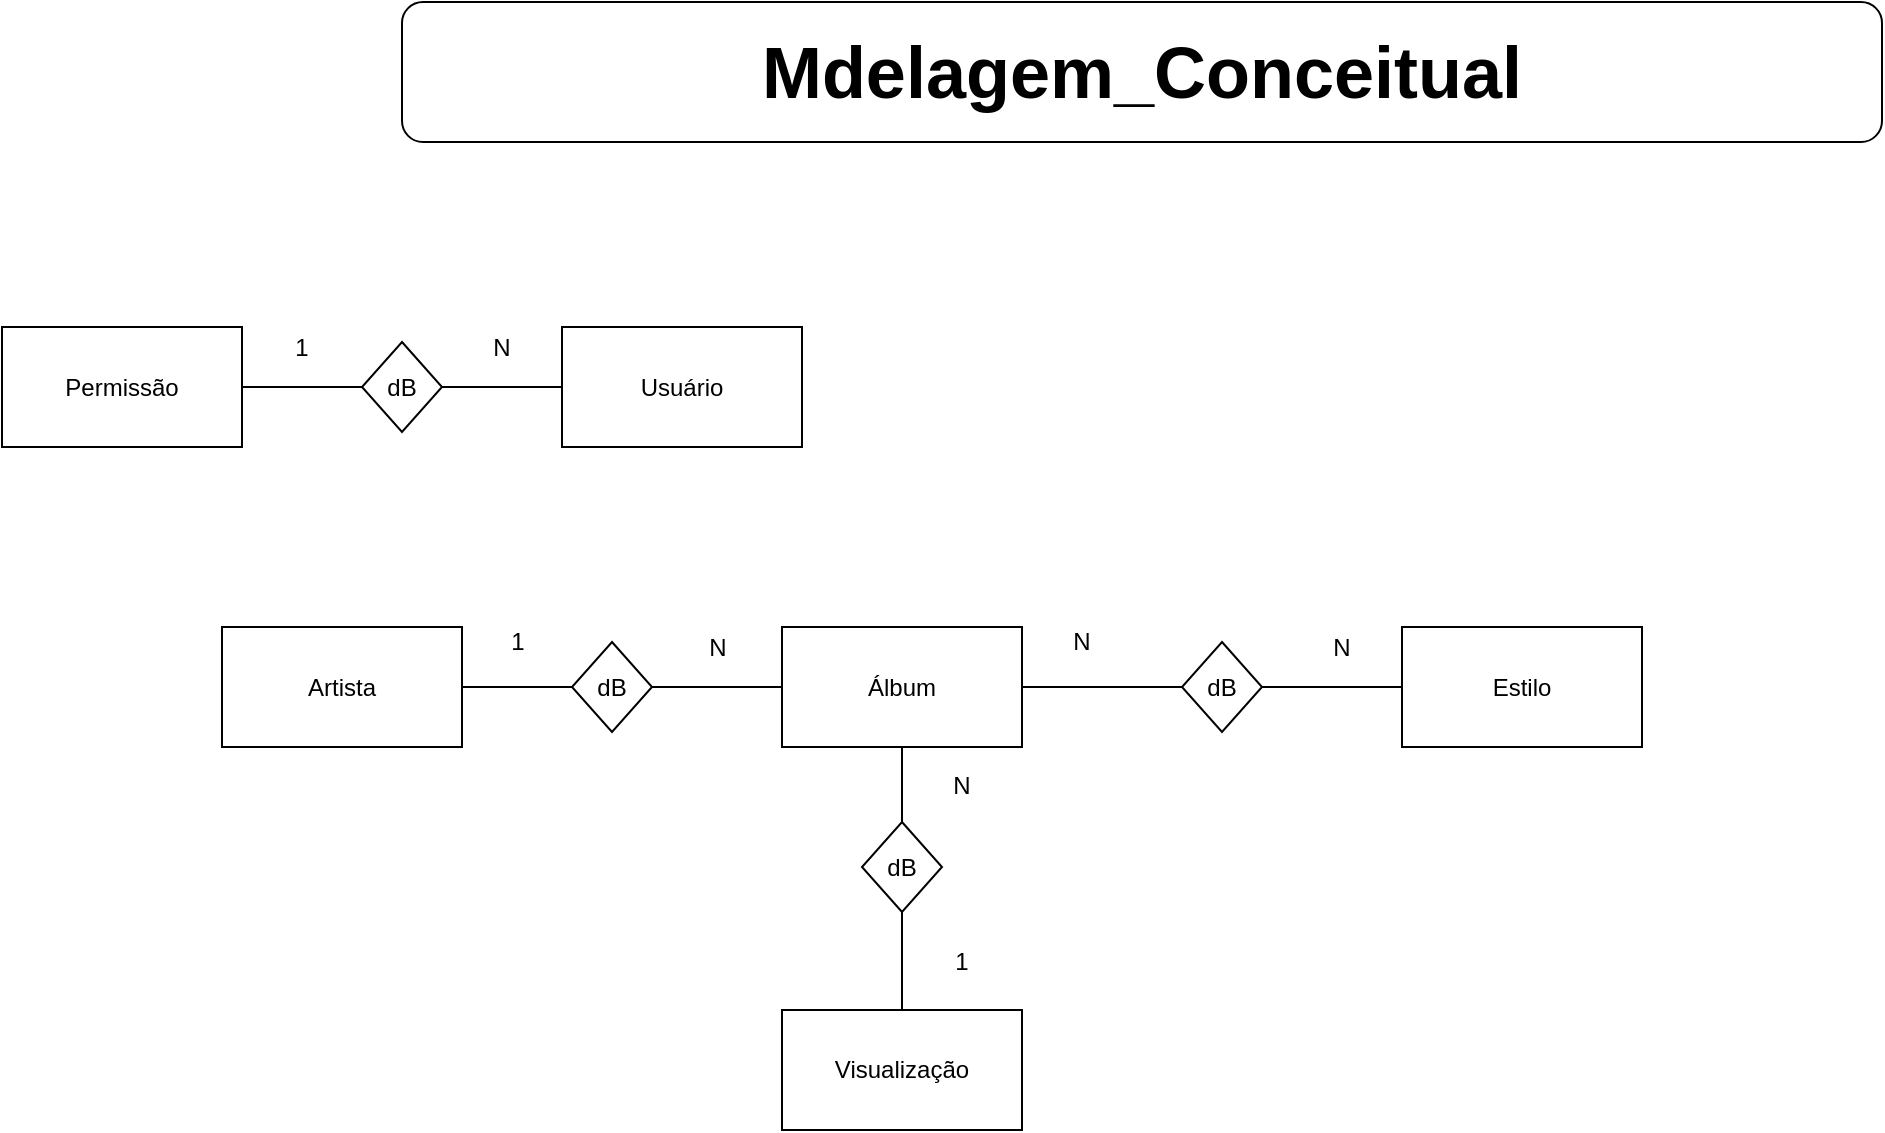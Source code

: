 <mxfile version="11.0.8" type="device"><diagram id="l-7AVCzU0KeLyYh9y_7K" name="Page-1"><mxGraphModel dx="700" dy="764" grid="1" gridSize="10" guides="1" tooltips="1" connect="1" arrows="1" fold="1" page="1" pageScale="1" pageWidth="827" pageHeight="1169" math="0" shadow="0"><root><mxCell id="0"/><mxCell id="1" parent="0"/><mxCell id="UK6T6X3Q102wkH7b9Ch0-1" value="&lt;font style=&quot;vertical-align: inherit&quot;&gt;&lt;font style=&quot;vertical-align: inherit&quot;&gt;&lt;b&gt;&lt;font style=&quot;vertical-align: inherit&quot;&gt;&lt;font style=&quot;vertical-align: inherit ; font-size: 36px&quot;&gt;&lt;font style=&quot;vertical-align: inherit&quot;&gt;&lt;font style=&quot;vertical-align: inherit&quot;&gt;Mdelagem_Conceitual&lt;/font&gt;&lt;/font&gt;&lt;/font&gt;&lt;/font&gt;&lt;/b&gt;&lt;/font&gt;&lt;/font&gt;" style="rounded=1;whiteSpace=wrap;html=1;" parent="1" vertex="1"><mxGeometry x="260" y="20" width="740" height="70" as="geometry"/></mxCell><mxCell id="UK6T6X3Q102wkH7b9Ch0-2" value="&lt;font style=&quot;vertical-align: inherit&quot;&gt;&lt;font style=&quot;vertical-align: inherit&quot;&gt;Permissão&lt;/font&gt;&lt;/font&gt;" style="rounded=0;whiteSpace=wrap;html=1;" parent="1" vertex="1"><mxGeometry x="60" y="182.5" width="120" height="60" as="geometry"/></mxCell><mxCell id="UK6T6X3Q102wkH7b9Ch0-3" value="&lt;font style=&quot;vertical-align: inherit&quot;&gt;&lt;font style=&quot;vertical-align: inherit&quot;&gt;&lt;font style=&quot;vertical-align: inherit&quot;&gt;&lt;font style=&quot;vertical-align: inherit&quot;&gt;Usuário&lt;/font&gt;&lt;/font&gt;&lt;/font&gt;&lt;/font&gt;" style="rounded=0;whiteSpace=wrap;html=1;" parent="1" vertex="1"><mxGeometry x="340" y="182.5" width="120" height="60" as="geometry"/></mxCell><mxCell id="UK6T6X3Q102wkH7b9Ch0-4" value="&lt;font style=&quot;vertical-align: inherit&quot;&gt;&lt;font style=&quot;vertical-align: inherit&quot;&gt;dB&lt;/font&gt;&lt;/font&gt;" style="rhombus;whiteSpace=wrap;html=1;" parent="1" vertex="1"><mxGeometry x="240" y="190" width="40" height="45" as="geometry"/></mxCell><mxCell id="UK6T6X3Q102wkH7b9Ch0-5" value="" style="endArrow=none;html=1;entryX=1;entryY=0.5;entryDx=0;entryDy=0;exitX=0;exitY=0.5;exitDx=0;exitDy=0;" parent="1" source="UK6T6X3Q102wkH7b9Ch0-4" target="UK6T6X3Q102wkH7b9Ch0-2" edge="1"><mxGeometry width="50" height="50" relative="1" as="geometry"><mxPoint x="60" y="310" as="sourcePoint"/><mxPoint x="110" y="260" as="targetPoint"/></mxGeometry></mxCell><mxCell id="UK6T6X3Q102wkH7b9Ch0-6" value="" style="endArrow=none;html=1;entryX=1;entryY=0.5;entryDx=0;entryDy=0;exitX=0;exitY=0.5;exitDx=0;exitDy=0;" parent="1" source="UK6T6X3Q102wkH7b9Ch0-3" target="UK6T6X3Q102wkH7b9Ch0-4" edge="1"><mxGeometry width="50" height="50" relative="1" as="geometry"><mxPoint x="310" y="360" as="sourcePoint"/><mxPoint x="360" y="310" as="targetPoint"/></mxGeometry></mxCell><mxCell id="UK6T6X3Q102wkH7b9Ch0-7" value="&lt;font style=&quot;vertical-align: inherit&quot;&gt;&lt;font style=&quot;vertical-align: inherit&quot;&gt;1&lt;/font&gt;&lt;/font&gt;" style="text;html=1;strokeColor=none;fillColor=none;align=center;verticalAlign=middle;whiteSpace=wrap;rounded=0;" parent="1" vertex="1"><mxGeometry x="190" y="182.5" width="40" height="20" as="geometry"/></mxCell><mxCell id="UK6T6X3Q102wkH7b9Ch0-8" value="&lt;font style=&quot;vertical-align: inherit&quot;&gt;&lt;font style=&quot;vertical-align: inherit&quot;&gt;N&lt;/font&gt;&lt;/font&gt;" style="text;html=1;strokeColor=none;fillColor=none;align=center;verticalAlign=middle;whiteSpace=wrap;rounded=0;" parent="1" vertex="1"><mxGeometry x="290" y="182.5" width="40" height="20" as="geometry"/></mxCell><mxCell id="UK6T6X3Q102wkH7b9Ch0-9" value="&lt;font style=&quot;vertical-align: inherit&quot;&gt;&lt;font style=&quot;vertical-align: inherit&quot;&gt;Álbum&lt;/font&gt;&lt;/font&gt;" style="rounded=0;whiteSpace=wrap;html=1;" parent="1" vertex="1"><mxGeometry x="450" y="332.5" width="120" height="60" as="geometry"/></mxCell><mxCell id="UK6T6X3Q102wkH7b9Ch0-10" value="&lt;font style=&quot;vertical-align: inherit&quot;&gt;&lt;font style=&quot;vertical-align: inherit&quot;&gt;&lt;font style=&quot;vertical-align: inherit&quot;&gt;&lt;font style=&quot;vertical-align: inherit&quot;&gt;Artista&lt;/font&gt;&lt;/font&gt;&lt;/font&gt;&lt;/font&gt;" style="rounded=0;whiteSpace=wrap;html=1;" parent="1" vertex="1"><mxGeometry x="170" y="332.5" width="120" height="60" as="geometry"/></mxCell><mxCell id="UK6T6X3Q102wkH7b9Ch0-11" value="&lt;font style=&quot;vertical-align: inherit&quot;&gt;&lt;font style=&quot;vertical-align: inherit&quot;&gt;dB&lt;/font&gt;&lt;/font&gt;" style="rhombus;whiteSpace=wrap;html=1;" parent="1" vertex="1"><mxGeometry x="345" y="340" width="40" height="45" as="geometry"/></mxCell><mxCell id="UK6T6X3Q102wkH7b9Ch0-12" value="" style="endArrow=none;html=1;entryX=0;entryY=0.5;entryDx=0;entryDy=0;exitX=1;exitY=0.5;exitDx=0;exitDy=0;" parent="1" source="UK6T6X3Q102wkH7b9Ch0-10" target="UK6T6X3Q102wkH7b9Ch0-11" edge="1"><mxGeometry width="50" height="50" relative="1" as="geometry"><mxPoint x="60" y="470" as="sourcePoint"/><mxPoint x="110" y="420" as="targetPoint"/></mxGeometry></mxCell><mxCell id="UK6T6X3Q102wkH7b9Ch0-13" value="" style="endArrow=none;html=1;entryX=0;entryY=0.5;entryDx=0;entryDy=0;exitX=1;exitY=0.5;exitDx=0;exitDy=0;" parent="1" source="UK6T6X3Q102wkH7b9Ch0-11" target="UK6T6X3Q102wkH7b9Ch0-9" edge="1"><mxGeometry width="50" height="50" relative="1" as="geometry"><mxPoint x="60" y="460" as="sourcePoint"/><mxPoint x="110" y="410" as="targetPoint"/></mxGeometry></mxCell><mxCell id="UK6T6X3Q102wkH7b9Ch0-14" value="&lt;font style=&quot;vertical-align: inherit&quot;&gt;&lt;font style=&quot;vertical-align: inherit&quot;&gt;1&lt;/font&gt;&lt;/font&gt;" style="text;html=1;strokeColor=none;fillColor=none;align=center;verticalAlign=middle;whiteSpace=wrap;rounded=0;" parent="1" vertex="1"><mxGeometry x="297.5" y="330" width="40" height="20" as="geometry"/></mxCell><mxCell id="UK6T6X3Q102wkH7b9Ch0-15" value="&lt;font style=&quot;vertical-align: inherit&quot;&gt;&lt;font style=&quot;vertical-align: inherit&quot;&gt;N&lt;/font&gt;&lt;/font&gt;" style="text;html=1;strokeColor=none;fillColor=none;align=center;verticalAlign=middle;whiteSpace=wrap;rounded=0;" parent="1" vertex="1"><mxGeometry x="710" y="332.5" width="40" height="20" as="geometry"/></mxCell><mxCell id="UK6T6X3Q102wkH7b9Ch0-16" value="&lt;font style=&quot;vertical-align: inherit&quot;&gt;&lt;font style=&quot;vertical-align: inherit&quot;&gt;&lt;font style=&quot;vertical-align: inherit&quot;&gt;&lt;font style=&quot;vertical-align: inherit&quot;&gt;Visualização&lt;/font&gt;&lt;/font&gt;&lt;/font&gt;&lt;/font&gt;" style="rounded=0;whiteSpace=wrap;html=1;" parent="1" vertex="1"><mxGeometry x="450" y="524" width="120" height="60" as="geometry"/></mxCell><mxCell id="UK6T6X3Q102wkH7b9Ch0-17" value="&lt;font style=&quot;vertical-align: inherit&quot;&gt;&lt;font style=&quot;vertical-align: inherit&quot;&gt;dB&lt;/font&gt;&lt;/font&gt;" style="rhombus;whiteSpace=wrap;html=1;" parent="1" vertex="1"><mxGeometry x="490" y="430" width="40" height="45" as="geometry"/></mxCell><mxCell id="UK6T6X3Q102wkH7b9Ch0-19" value="" style="endArrow=none;html=1;entryX=0.5;entryY=1;entryDx=0;entryDy=0;exitX=0.5;exitY=0;exitDx=0;exitDy=0;" parent="1" source="UK6T6X3Q102wkH7b9Ch0-17" target="UK6T6X3Q102wkH7b9Ch0-9" edge="1"><mxGeometry width="50" height="50" relative="1" as="geometry"><mxPoint x="60" y="660" as="sourcePoint"/><mxPoint x="110" y="610" as="targetPoint"/></mxGeometry></mxCell><mxCell id="UK6T6X3Q102wkH7b9Ch0-20" value="" style="endArrow=none;html=1;entryX=0.5;entryY=1;entryDx=0;entryDy=0;exitX=0.5;exitY=0;exitDx=0;exitDy=0;" parent="1" source="UK6T6X3Q102wkH7b9Ch0-16" target="UK6T6X3Q102wkH7b9Ch0-17" edge="1"><mxGeometry width="50" height="50" relative="1" as="geometry"><mxPoint x="60" y="660" as="sourcePoint"/><mxPoint x="110" y="610" as="targetPoint"/></mxGeometry></mxCell><mxCell id="UK6T6X3Q102wkH7b9Ch0-21" value="&lt;font style=&quot;vertical-align: inherit&quot;&gt;&lt;font style=&quot;vertical-align: inherit&quot;&gt;N&lt;/font&gt;&lt;/font&gt;" style="text;html=1;strokeColor=none;fillColor=none;align=center;verticalAlign=middle;whiteSpace=wrap;rounded=0;" parent="1" vertex="1"><mxGeometry x="520" y="401.5" width="40" height="20" as="geometry"/></mxCell><mxCell id="UK6T6X3Q102wkH7b9Ch0-22" value="&lt;font style=&quot;vertical-align: inherit&quot;&gt;&lt;font style=&quot;vertical-align: inherit&quot;&gt;1&lt;/font&gt;&lt;/font&gt;" style="text;html=1;strokeColor=none;fillColor=none;align=center;verticalAlign=middle;whiteSpace=wrap;rounded=0;" parent="1" vertex="1"><mxGeometry x="520" y="490" width="40" height="20" as="geometry"/></mxCell><mxCell id="UK6T6X3Q102wkH7b9Ch0-23" value="&lt;font style=&quot;vertical-align: inherit&quot;&gt;&lt;font style=&quot;vertical-align: inherit&quot;&gt;&lt;font style=&quot;vertical-align: inherit&quot;&gt;&lt;font style=&quot;vertical-align: inherit&quot;&gt;&lt;font style=&quot;vertical-align: inherit&quot;&gt;&lt;font style=&quot;vertical-align: inherit&quot;&gt;Estilo&lt;/font&gt;&lt;/font&gt;&lt;/font&gt;&lt;/font&gt;&lt;/font&gt;&lt;/font&gt;" style="rounded=0;whiteSpace=wrap;html=1;" parent="1" vertex="1"><mxGeometry x="760" y="332.5" width="120" height="60" as="geometry"/></mxCell><mxCell id="UK6T6X3Q102wkH7b9Ch0-24" value="&lt;font style=&quot;vertical-align: inherit&quot;&gt;&lt;font style=&quot;vertical-align: inherit&quot;&gt;dB&lt;/font&gt;&lt;/font&gt;" style="rhombus;whiteSpace=wrap;html=1;" parent="1" vertex="1"><mxGeometry x="650" y="340" width="40" height="45" as="geometry"/></mxCell><mxCell id="UK6T6X3Q102wkH7b9Ch0-25" value="" style="endArrow=none;html=1;entryX=0;entryY=0.5;entryDx=0;entryDy=0;exitX=1;exitY=0.5;exitDx=0;exitDy=0;" parent="1" source="UK6T6X3Q102wkH7b9Ch0-9" target="UK6T6X3Q102wkH7b9Ch0-24" edge="1"><mxGeometry width="50" height="50" relative="1" as="geometry"><mxPoint x="60" y="660" as="sourcePoint"/><mxPoint x="110" y="610" as="targetPoint"/></mxGeometry></mxCell><mxCell id="UK6T6X3Q102wkH7b9Ch0-26" value="" style="endArrow=none;html=1;entryX=0;entryY=0.5;entryDx=0;entryDy=0;exitX=1;exitY=0.5;exitDx=0;exitDy=0;" parent="1" source="UK6T6X3Q102wkH7b9Ch0-24" target="UK6T6X3Q102wkH7b9Ch0-23" edge="1"><mxGeometry width="50" height="50" relative="1" as="geometry"><mxPoint x="60" y="660" as="sourcePoint"/><mxPoint x="110" y="610" as="targetPoint"/></mxGeometry></mxCell><mxCell id="sG0auRPxi2_vQIy2tgbA-1" value="&lt;font style=&quot;vertical-align: inherit&quot;&gt;&lt;font style=&quot;vertical-align: inherit&quot;&gt;N&lt;/font&gt;&lt;/font&gt;" style="text;html=1;strokeColor=none;fillColor=none;align=center;verticalAlign=middle;whiteSpace=wrap;rounded=0;" vertex="1" parent="1"><mxGeometry x="397.5" y="332.5" width="40" height="20" as="geometry"/></mxCell><mxCell id="sG0auRPxi2_vQIy2tgbA-2" value="&lt;font style=&quot;vertical-align: inherit&quot;&gt;&lt;font style=&quot;vertical-align: inherit&quot;&gt;N&lt;/font&gt;&lt;/font&gt;" style="text;html=1;strokeColor=none;fillColor=none;align=center;verticalAlign=middle;whiteSpace=wrap;rounded=0;" vertex="1" parent="1"><mxGeometry x="580" y="330" width="40" height="20" as="geometry"/></mxCell></root></mxGraphModel></diagram><diagram id="qfjKLoD4g6fsFlLz61ZT" name="Page-2"><mxGraphModel dx="700" dy="764" grid="1" gridSize="10" guides="1" tooltips="1" connect="1" arrows="1" fold="1" page="1" pageScale="1" pageWidth="827" pageHeight="1169" math="0" shadow="0"><root><mxCell id="NfTrnjdaaKm1ozQZZ-JV-0"/><mxCell id="NfTrnjdaaKm1ozQZZ-JV-1" parent="NfTrnjdaaKm1ozQZZ-JV-0"/><mxCell id="NfTrnjdaaKm1ozQZZ-JV-2" value="&lt;font style=&quot;font-size: 36px&quot;&gt;&lt;b&gt;Modelagem_Lógica&lt;/b&gt;&lt;/font&gt;" style="rounded=1;whiteSpace=wrap;html=1;" parent="NfTrnjdaaKm1ozQZZ-JV-1" vertex="1"><mxGeometry x="93" y="40" width="640" height="60" as="geometry"/></mxCell><mxCell id="NfTrnjdaaKm1ozQZZ-JV-3" value="Álbum" style="swimlane;fontStyle=0;childLayout=stackLayout;horizontal=1;startSize=26;fillColor=#e0e0e0;horizontalStack=0;resizeParent=1;resizeParentMax=0;resizeLast=0;collapsible=1;marginBottom=0;swimlaneFillColor=#ffffff;align=center;fontSize=14;" parent="NfTrnjdaaKm1ozQZZ-JV-1" vertex="1"><mxGeometry x="300" y="248" width="160" height="220" as="geometry"/></mxCell><mxCell id="NfTrnjdaaKm1ozQZZ-JV-4" value="idAlbum : int" style="shape=partialRectangle;top=0;left=0;right=0;bottom=1;align=left;verticalAlign=middle;fillColor=none;spacingLeft=34;spacingRight=4;overflow=hidden;rotatable=0;points=[[0,0.5],[1,0.5]];portConstraint=eastwest;dropTarget=0;fontStyle=5;fontSize=12;" parent="NfTrnjdaaKm1ozQZZ-JV-3" vertex="1"><mxGeometry y="26" width="160" height="30" as="geometry"/></mxCell><mxCell id="NfTrnjdaaKm1ozQZZ-JV-5" value="PK" style="shape=partialRectangle;top=0;left=0;bottom=0;fillColor=none;align=left;verticalAlign=middle;spacingLeft=4;spacingRight=4;overflow=hidden;rotatable=0;points=[];portConstraint=eastwest;part=1;fontSize=12;" parent="NfTrnjdaaKm1ozQZZ-JV-4" vertex="1" connectable="0"><mxGeometry width="30" height="30" as="geometry"/></mxCell><mxCell id="NfTrnjdaaKm1ozQZZ-JV-6" value="nome : str" style="shape=partialRectangle;top=0;left=0;right=0;bottom=0;align=left;verticalAlign=top;fillColor=none;spacingLeft=34;spacingRight=4;overflow=hidden;rotatable=0;points=[[0,0.5],[1,0.5]];portConstraint=eastwest;dropTarget=0;fontSize=12;" parent="NfTrnjdaaKm1ozQZZ-JV-3" vertex="1"><mxGeometry y="56" width="160" height="26" as="geometry"/></mxCell><mxCell id="NfTrnjdaaKm1ozQZZ-JV-7" value="" style="shape=partialRectangle;top=0;left=0;bottom=0;fillColor=none;align=left;verticalAlign=top;spacingLeft=4;spacingRight=4;overflow=hidden;rotatable=0;points=[];portConstraint=eastwest;part=1;fontSize=12;" parent="NfTrnjdaaKm1ozQZZ-JV-6" vertex="1" connectable="0"><mxGeometry width="30" height="26" as="geometry"/></mxCell><mxCell id="NfTrnjdaaKm1ozQZZ-JV-8" value="data : date" style="shape=partialRectangle;top=0;left=0;right=0;bottom=0;align=left;verticalAlign=top;fillColor=none;spacingLeft=34;spacingRight=4;overflow=hidden;rotatable=0;points=[[0,0.5],[1,0.5]];portConstraint=eastwest;dropTarget=0;fontSize=12;" parent="NfTrnjdaaKm1ozQZZ-JV-3" vertex="1"><mxGeometry y="82" width="160" height="26" as="geometry"/></mxCell><mxCell id="NfTrnjdaaKm1ozQZZ-JV-9" value="" style="shape=partialRectangle;top=0;left=0;bottom=0;fillColor=none;align=left;verticalAlign=top;spacingLeft=4;spacingRight=4;overflow=hidden;rotatable=0;points=[];portConstraint=eastwest;part=1;fontSize=12;" parent="NfTrnjdaaKm1ozQZZ-JV-8" vertex="1" connectable="0"><mxGeometry width="30" height="26" as="geometry"/></mxCell><mxCell id="NfTrnjdaaKm1ozQZZ-JV-10" value="min : float" style="shape=partialRectangle;top=0;left=0;right=0;bottom=0;align=left;verticalAlign=top;fillColor=none;spacingLeft=34;spacingRight=4;overflow=hidden;rotatable=0;points=[[0,0.5],[1,0.5]];portConstraint=eastwest;dropTarget=0;fontSize=12;" parent="NfTrnjdaaKm1ozQZZ-JV-3" vertex="1"><mxGeometry y="108" width="160" height="26" as="geometry"/></mxCell><mxCell id="NfTrnjdaaKm1ozQZZ-JV-11" value="" style="shape=partialRectangle;top=0;left=0;bottom=0;fillColor=none;align=left;verticalAlign=top;spacingLeft=4;spacingRight=4;overflow=hidden;rotatable=0;points=[];portConstraint=eastwest;part=1;fontSize=12;" parent="NfTrnjdaaKm1ozQZZ-JV-10" vertex="1" connectable="0"><mxGeometry width="30" height="26" as="geometry"/></mxCell><mxCell id="NfTrnjdaaKm1ozQZZ-JV-29" value="local : str" style="shape=partialRectangle;top=0;left=0;right=0;bottom=0;align=left;verticalAlign=top;fillColor=none;spacingLeft=34;spacingRight=4;overflow=hidden;rotatable=0;points=[[0,0.5],[1,0.5]];portConstraint=eastwest;dropTarget=0;fontSize=12;" parent="NfTrnjdaaKm1ozQZZ-JV-3" vertex="1"><mxGeometry y="134" width="160" height="26" as="geometry"/></mxCell><mxCell id="NfTrnjdaaKm1ozQZZ-JV-30" value="" style="shape=partialRectangle;top=0;left=0;bottom=0;fillColor=none;align=left;verticalAlign=top;spacingLeft=4;spacingRight=4;overflow=hidden;rotatable=0;points=[];portConstraint=eastwest;part=1;fontSize=12;" parent="NfTrnjdaaKm1ozQZZ-JV-29" vertex="1" connectable="0"><mxGeometry width="30" height="26" as="geometry"/></mxCell><mxCell id="NfTrnjdaaKm1ozQZZ-JV-31" value="idVizualiz : int" style="shape=partialRectangle;top=0;left=0;right=0;bottom=0;align=left;verticalAlign=top;fillColor=none;spacingLeft=34;spacingRight=4;overflow=hidden;rotatable=0;points=[[0,0.5],[1,0.5]];portConstraint=eastwest;dropTarget=0;fontSize=12;" parent="NfTrnjdaaKm1ozQZZ-JV-3" vertex="1"><mxGeometry y="160" width="160" height="26" as="geometry"/></mxCell><mxCell id="NfTrnjdaaKm1ozQZZ-JV-32" value="FK" style="shape=partialRectangle;top=0;left=0;bottom=0;fillColor=none;align=left;verticalAlign=top;spacingLeft=4;spacingRight=4;overflow=hidden;rotatable=0;points=[];portConstraint=eastwest;part=1;fontSize=12;" parent="NfTrnjdaaKm1ozQZZ-JV-31" vertex="1" connectable="0"><mxGeometry width="30" height="26" as="geometry"/></mxCell><mxCell id="NfTrnjdaaKm1ozQZZ-JV-33" value="idArtista : int" style="shape=partialRectangle;top=0;left=0;right=0;bottom=0;align=left;verticalAlign=top;fillColor=none;spacingLeft=34;spacingRight=4;overflow=hidden;rotatable=0;points=[[0,0.5],[1,0.5]];portConstraint=eastwest;dropTarget=0;fontSize=12;" parent="NfTrnjdaaKm1ozQZZ-JV-3" vertex="1"><mxGeometry y="186" width="160" height="26" as="geometry"/></mxCell><mxCell id="NfTrnjdaaKm1ozQZZ-JV-34" value="FK" style="shape=partialRectangle;top=0;left=0;bottom=0;fillColor=none;align=left;verticalAlign=top;spacingLeft=4;spacingRight=4;overflow=hidden;rotatable=0;points=[];portConstraint=eastwest;part=1;fontSize=12;" parent="NfTrnjdaaKm1ozQZZ-JV-33" vertex="1" connectable="0"><mxGeometry width="30" height="26" as="geometry"/></mxCell><mxCell id="NfTrnjdaaKm1ozQZZ-JV-12" value="" style="shape=partialRectangle;top=0;left=0;right=0;bottom=0;align=left;verticalAlign=top;fillColor=none;spacingLeft=34;spacingRight=4;overflow=hidden;rotatable=0;points=[[0,0.5],[1,0.5]];portConstraint=eastwest;dropTarget=0;fontSize=12;" parent="NfTrnjdaaKm1ozQZZ-JV-3" vertex="1"><mxGeometry y="212" width="160" height="8" as="geometry"/></mxCell><mxCell id="NfTrnjdaaKm1ozQZZ-JV-13" value="" style="shape=partialRectangle;top=0;left=0;bottom=0;fillColor=none;align=left;verticalAlign=top;spacingLeft=4;spacingRight=4;overflow=hidden;rotatable=0;points=[];portConstraint=eastwest;part=1;fontSize=12;" parent="NfTrnjdaaKm1ozQZZ-JV-12" vertex="1" connectable="0"><mxGeometry width="30" height="8" as="geometry"/></mxCell><mxCell id="NfTrnjdaaKm1ozQZZ-JV-35" value="Vizualização" style="swimlane;fontStyle=0;childLayout=stackLayout;horizontal=1;startSize=26;fillColor=#e0e0e0;horizontalStack=0;resizeParent=1;resizeParentMax=0;resizeLast=0;collapsible=1;marginBottom=0;swimlaneFillColor=#ffffff;align=center;fontSize=14;" parent="NfTrnjdaaKm1ozQZZ-JV-1" vertex="1"><mxGeometry x="50" y="236" width="160" height="92" as="geometry"/></mxCell><mxCell id="NfTrnjdaaKm1ozQZZ-JV-36" value="idVizualiz : int" style="shape=partialRectangle;top=0;left=0;right=0;bottom=1;align=left;verticalAlign=middle;fillColor=none;spacingLeft=34;spacingRight=4;overflow=hidden;rotatable=0;points=[[0,0.5],[1,0.5]];portConstraint=eastwest;dropTarget=0;fontStyle=5;fontSize=12;" parent="NfTrnjdaaKm1ozQZZ-JV-35" vertex="1"><mxGeometry y="26" width="160" height="30" as="geometry"/></mxCell><mxCell id="NfTrnjdaaKm1ozQZZ-JV-37" value="PK" style="shape=partialRectangle;top=0;left=0;bottom=0;fillColor=none;align=left;verticalAlign=middle;spacingLeft=4;spacingRight=4;overflow=hidden;rotatable=0;points=[];portConstraint=eastwest;part=1;fontSize=12;" parent="NfTrnjdaaKm1ozQZZ-JV-36" vertex="1" connectable="0"><mxGeometry width="30" height="30" as="geometry"/></mxCell><mxCell id="NfTrnjdaaKm1ozQZZ-JV-38" value="tipo : str" style="shape=partialRectangle;top=0;left=0;right=0;bottom=0;align=left;verticalAlign=top;fillColor=none;spacingLeft=34;spacingRight=4;overflow=hidden;rotatable=0;points=[[0,0.5],[1,0.5]];portConstraint=eastwest;dropTarget=0;fontSize=12;" parent="NfTrnjdaaKm1ozQZZ-JV-35" vertex="1"><mxGeometry y="56" width="160" height="26" as="geometry"/></mxCell><mxCell id="NfTrnjdaaKm1ozQZZ-JV-39" value="" style="shape=partialRectangle;top=0;left=0;bottom=0;fillColor=none;align=left;verticalAlign=top;spacingLeft=4;spacingRight=4;overflow=hidden;rotatable=0;points=[];portConstraint=eastwest;part=1;fontSize=12;" parent="NfTrnjdaaKm1ozQZZ-JV-38" vertex="1" connectable="0"><mxGeometry width="30" height="26" as="geometry"/></mxCell><mxCell id="NfTrnjdaaKm1ozQZZ-JV-44" value="" style="shape=partialRectangle;top=0;left=0;right=0;bottom=0;align=left;verticalAlign=top;fillColor=none;spacingLeft=34;spacingRight=4;overflow=hidden;rotatable=0;points=[[0,0.5],[1,0.5]];portConstraint=eastwest;dropTarget=0;fontSize=12;" parent="NfTrnjdaaKm1ozQZZ-JV-35" vertex="1"><mxGeometry y="82" width="160" height="10" as="geometry"/></mxCell><mxCell id="NfTrnjdaaKm1ozQZZ-JV-45" value="" style="shape=partialRectangle;top=0;left=0;bottom=0;fillColor=none;align=left;verticalAlign=top;spacingLeft=4;spacingRight=4;overflow=hidden;rotatable=0;points=[];portConstraint=eastwest;part=1;fontSize=12;" parent="NfTrnjdaaKm1ozQZZ-JV-44" vertex="1" connectable="0"><mxGeometry width="30" height="10" as="geometry"/></mxCell><mxCell id="zsh5PAPflL1EI3XXNwRR-0" value="" style="edgeStyle=entityRelationEdgeStyle;fontSize=12;html=1;endArrow=ERoneToMany;entryX=0;entryY=0.5;entryDx=0;entryDy=0;exitX=1;exitY=0.5;exitDx=0;exitDy=0;" parent="NfTrnjdaaKm1ozQZZ-JV-1" source="NfTrnjdaaKm1ozQZZ-JV-36" target="NfTrnjdaaKm1ozQZZ-JV-31" edge="1"><mxGeometry width="100" height="100" relative="1" as="geometry"><mxPoint x="220" y="140" as="sourcePoint"/><mxPoint x="190" y="440" as="targetPoint"/></mxGeometry></mxCell><mxCell id="zsh5PAPflL1EI3XXNwRR-1" value="Artista" style="swimlane;fontStyle=0;childLayout=stackLayout;horizontal=1;startSize=26;fillColor=#e0e0e0;horizontalStack=0;resizeParent=1;resizeParentMax=0;resizeLast=0;collapsible=1;marginBottom=0;swimlaneFillColor=#ffffff;align=center;fontSize=14;" parent="NfTrnjdaaKm1ozQZZ-JV-1" vertex="1"><mxGeometry x="55" y="375" width="160" height="92" as="geometry"/></mxCell><mxCell id="zsh5PAPflL1EI3XXNwRR-2" value="idArtista : int" style="shape=partialRectangle;top=0;left=0;right=0;bottom=1;align=left;verticalAlign=middle;fillColor=none;spacingLeft=34;spacingRight=4;overflow=hidden;rotatable=0;points=[[0,0.5],[1,0.5]];portConstraint=eastwest;dropTarget=0;fontStyle=5;fontSize=12;" parent="zsh5PAPflL1EI3XXNwRR-1" vertex="1"><mxGeometry y="26" width="160" height="30" as="geometry"/></mxCell><mxCell id="zsh5PAPflL1EI3XXNwRR-3" value="PK" style="shape=partialRectangle;top=0;left=0;bottom=0;fillColor=none;align=left;verticalAlign=middle;spacingLeft=4;spacingRight=4;overflow=hidden;rotatable=0;points=[];portConstraint=eastwest;part=1;fontSize=12;" parent="zsh5PAPflL1EI3XXNwRR-2" vertex="1" connectable="0"><mxGeometry width="30" height="30" as="geometry"/></mxCell><mxCell id="zsh5PAPflL1EI3XXNwRR-4" value="nome : str" style="shape=partialRectangle;top=0;left=0;right=0;bottom=0;align=left;verticalAlign=top;fillColor=none;spacingLeft=34;spacingRight=4;overflow=hidden;rotatable=0;points=[[0,0.5],[1,0.5]];portConstraint=eastwest;dropTarget=0;fontSize=12;" parent="zsh5PAPflL1EI3XXNwRR-1" vertex="1"><mxGeometry y="56" width="160" height="26" as="geometry"/></mxCell><mxCell id="zsh5PAPflL1EI3XXNwRR-5" value="" style="shape=partialRectangle;top=0;left=0;bottom=0;fillColor=none;align=left;verticalAlign=top;spacingLeft=4;spacingRight=4;overflow=hidden;rotatable=0;points=[];portConstraint=eastwest;part=1;fontSize=12;" parent="zsh5PAPflL1EI3XXNwRR-4" vertex="1" connectable="0"><mxGeometry width="30" height="26" as="geometry"/></mxCell><mxCell id="zsh5PAPflL1EI3XXNwRR-6" value="" style="shape=partialRectangle;top=0;left=0;right=0;bottom=0;align=left;verticalAlign=top;fillColor=none;spacingLeft=34;spacingRight=4;overflow=hidden;rotatable=0;points=[[0,0.5],[1,0.5]];portConstraint=eastwest;dropTarget=0;fontSize=12;" parent="zsh5PAPflL1EI3XXNwRR-1" vertex="1"><mxGeometry y="82" width="160" height="10" as="geometry"/></mxCell><mxCell id="zsh5PAPflL1EI3XXNwRR-7" value="" style="shape=partialRectangle;top=0;left=0;bottom=0;fillColor=none;align=left;verticalAlign=top;spacingLeft=4;spacingRight=4;overflow=hidden;rotatable=0;points=[];portConstraint=eastwest;part=1;fontSize=12;" parent="zsh5PAPflL1EI3XXNwRR-6" vertex="1" connectable="0"><mxGeometry width="30" height="10" as="geometry"/></mxCell><mxCell id="zsh5PAPflL1EI3XXNwRR-8" value="" style="edgeStyle=entityRelationEdgeStyle;fontSize=12;html=1;endArrow=ERoneToMany;entryX=0;entryY=0.5;entryDx=0;entryDy=0;exitX=1;exitY=0.5;exitDx=0;exitDy=0;" parent="NfTrnjdaaKm1ozQZZ-JV-1" source="zsh5PAPflL1EI3XXNwRR-2" target="NfTrnjdaaKm1ozQZZ-JV-33" edge="1"><mxGeometry width="100" height="100" relative="1" as="geometry"><mxPoint x="50" y="730" as="sourcePoint"/><mxPoint x="150" y="630" as="targetPoint"/></mxGeometry></mxCell><mxCell id="zsh5PAPflL1EI3XXNwRR-9" value="Estilo/Album" style="swimlane;fontStyle=0;childLayout=stackLayout;horizontal=1;startSize=26;fillColor=#e0e0e0;horizontalStack=0;resizeParent=1;resizeParentMax=0;resizeLast=0;collapsible=1;marginBottom=0;swimlaneFillColor=#ffffff;align=center;fontSize=14;" parent="NfTrnjdaaKm1ozQZZ-JV-1" vertex="1"><mxGeometry x="530" y="382" width="160" height="86" as="geometry"/></mxCell><mxCell id="zsh5PAPflL1EI3XXNwRR-10" value="idAlbum : int" style="shape=partialRectangle;top=0;left=0;right=0;bottom=0;align=left;verticalAlign=middle;fillColor=none;spacingLeft=60;spacingRight=4;overflow=hidden;rotatable=0;points=[[0,0.5],[1,0.5]];portConstraint=eastwest;dropTarget=0;fontStyle=5;fontSize=12;" parent="zsh5PAPflL1EI3XXNwRR-9" vertex="1"><mxGeometry y="26" width="160" height="30" as="geometry"/></mxCell><mxCell id="zsh5PAPflL1EI3XXNwRR-11" value="PK,FK1" style="shape=partialRectangle;fontStyle=1;top=0;left=0;bottom=0;fillColor=none;align=left;verticalAlign=middle;spacingLeft=4;spacingRight=4;overflow=hidden;rotatable=0;points=[];portConstraint=eastwest;part=1;fontSize=12;" parent="zsh5PAPflL1EI3XXNwRR-10" vertex="1" connectable="0"><mxGeometry width="56" height="30" as="geometry"/></mxCell><mxCell id="zsh5PAPflL1EI3XXNwRR-12" value="idEstilo : int" style="shape=partialRectangle;top=0;left=0;right=0;bottom=1;align=left;verticalAlign=middle;fillColor=none;spacingLeft=60;spacingRight=4;overflow=hidden;rotatable=0;points=[[0,0.5],[1,0.5]];portConstraint=eastwest;dropTarget=0;fontStyle=5;fontSize=12;" parent="zsh5PAPflL1EI3XXNwRR-9" vertex="1"><mxGeometry y="56" width="160" height="30" as="geometry"/></mxCell><mxCell id="zsh5PAPflL1EI3XXNwRR-13" value="PK,FK2" style="shape=partialRectangle;fontStyle=1;top=0;left=0;bottom=0;fillColor=none;align=left;verticalAlign=middle;spacingLeft=4;spacingRight=4;overflow=hidden;rotatable=0;points=[];portConstraint=eastwest;part=1;fontSize=12;" parent="zsh5PAPflL1EI3XXNwRR-12" vertex="1" connectable="0"><mxGeometry width="56" height="30" as="geometry"/></mxCell><mxCell id="zsh5PAPflL1EI3XXNwRR-16" value="Estilo" style="swimlane;fontStyle=0;childLayout=stackLayout;horizontal=1;startSize=26;fillColor=#e0e0e0;horizontalStack=0;resizeParent=1;resizeParentMax=0;resizeLast=0;collapsible=1;marginBottom=0;swimlaneFillColor=#ffffff;align=center;fontSize=14;" parent="NfTrnjdaaKm1ozQZZ-JV-1" vertex="1"><mxGeometry x="550" y="248" width="160" height="92" as="geometry"/></mxCell><mxCell id="zsh5PAPflL1EI3XXNwRR-17" value="idEstilo : int" style="shape=partialRectangle;top=0;left=0;right=0;bottom=1;align=left;verticalAlign=middle;fillColor=none;spacingLeft=34;spacingRight=4;overflow=hidden;rotatable=0;points=[[0,0.5],[1,0.5]];portConstraint=eastwest;dropTarget=0;fontStyle=5;fontSize=12;" parent="zsh5PAPflL1EI3XXNwRR-16" vertex="1"><mxGeometry y="26" width="160" height="30" as="geometry"/></mxCell><mxCell id="zsh5PAPflL1EI3XXNwRR-18" value="PK" style="shape=partialRectangle;top=0;left=0;bottom=0;fillColor=none;align=left;verticalAlign=middle;spacingLeft=4;spacingRight=4;overflow=hidden;rotatable=0;points=[];portConstraint=eastwest;part=1;fontSize=12;" parent="zsh5PAPflL1EI3XXNwRR-17" vertex="1" connectable="0"><mxGeometry width="30" height="30" as="geometry"/></mxCell><mxCell id="zsh5PAPflL1EI3XXNwRR-19" value="nome : str" style="shape=partialRectangle;top=0;left=0;right=0;bottom=0;align=left;verticalAlign=top;fillColor=none;spacingLeft=34;spacingRight=4;overflow=hidden;rotatable=0;points=[[0,0.5],[1,0.5]];portConstraint=eastwest;dropTarget=0;fontSize=12;" parent="zsh5PAPflL1EI3XXNwRR-16" vertex="1"><mxGeometry y="56" width="160" height="26" as="geometry"/></mxCell><mxCell id="zsh5PAPflL1EI3XXNwRR-20" value="" style="shape=partialRectangle;top=0;left=0;bottom=0;fillColor=none;align=left;verticalAlign=top;spacingLeft=4;spacingRight=4;overflow=hidden;rotatable=0;points=[];portConstraint=eastwest;part=1;fontSize=12;" parent="zsh5PAPflL1EI3XXNwRR-19" vertex="1" connectable="0"><mxGeometry width="30" height="26" as="geometry"/></mxCell><mxCell id="zsh5PAPflL1EI3XXNwRR-21" value="" style="shape=partialRectangle;top=0;left=0;right=0;bottom=0;align=left;verticalAlign=top;fillColor=none;spacingLeft=34;spacingRight=4;overflow=hidden;rotatable=0;points=[[0,0.5],[1,0.5]];portConstraint=eastwest;dropTarget=0;fontSize=12;" parent="zsh5PAPflL1EI3XXNwRR-16" vertex="1"><mxGeometry y="82" width="160" height="10" as="geometry"/></mxCell><mxCell id="zsh5PAPflL1EI3XXNwRR-22" value="" style="shape=partialRectangle;top=0;left=0;bottom=0;fillColor=none;align=left;verticalAlign=top;spacingLeft=4;spacingRight=4;overflow=hidden;rotatable=0;points=[];portConstraint=eastwest;part=1;fontSize=12;" parent="zsh5PAPflL1EI3XXNwRR-21" vertex="1" connectable="0"><mxGeometry width="30" height="10" as="geometry"/></mxCell><mxCell id="zsh5PAPflL1EI3XXNwRR-23" value="" style="edgeStyle=entityRelationEdgeStyle;fontSize=12;html=1;endArrow=ERmany;startArrow=ERmany;entryX=0;entryY=0.5;entryDx=0;entryDy=0;exitX=1;exitY=0.5;exitDx=0;exitDy=0;" parent="NfTrnjdaaKm1ozQZZ-JV-1" source="NfTrnjdaaKm1ozQZZ-JV-4" target="zsh5PAPflL1EI3XXNwRR-10" edge="1"><mxGeometry width="100" height="100" relative="1" as="geometry"><mxPoint x="50" y="590" as="sourcePoint"/><mxPoint x="150" y="490" as="targetPoint"/></mxGeometry></mxCell><mxCell id="zsh5PAPflL1EI3XXNwRR-25" value="" style="edgeStyle=entityRelationEdgeStyle;fontSize=12;html=1;endArrow=ERmany;startArrow=ERmany;entryX=0;entryY=0.5;entryDx=0;entryDy=0;exitX=1;exitY=0.5;exitDx=0;exitDy=0;" parent="NfTrnjdaaKm1ozQZZ-JV-1" source="zsh5PAPflL1EI3XXNwRR-12" target="zsh5PAPflL1EI3XXNwRR-17" edge="1"><mxGeometry width="100" height="100" relative="1" as="geometry"><mxPoint x="780" y="410" as="sourcePoint"/><mxPoint x="150" y="550" as="targetPoint"/></mxGeometry></mxCell><mxCell id="zsh5PAPflL1EI3XXNwRR-26" value="Usuários" style="swimlane;fontStyle=0;childLayout=stackLayout;horizontal=1;startSize=26;fillColor=#e0e0e0;horizontalStack=0;resizeParent=1;resizeParentMax=0;resizeLast=0;collapsible=1;marginBottom=0;swimlaneFillColor=#ffffff;align=center;fontSize=14;" parent="NfTrnjdaaKm1ozQZZ-JV-1" vertex="1"><mxGeometry x="300" y="513" width="160" height="168" as="geometry"/></mxCell><mxCell id="zsh5PAPflL1EI3XXNwRR-27" value="idUser : int" style="shape=partialRectangle;top=0;left=0;right=0;bottom=1;align=left;verticalAlign=middle;fillColor=none;spacingLeft=34;spacingRight=4;overflow=hidden;rotatable=0;points=[[0,0.5],[1,0.5]];portConstraint=eastwest;dropTarget=0;fontStyle=5;fontSize=12;" parent="zsh5PAPflL1EI3XXNwRR-26" vertex="1"><mxGeometry y="26" width="160" height="30" as="geometry"/></mxCell><mxCell id="zsh5PAPflL1EI3XXNwRR-28" value="PK" style="shape=partialRectangle;top=0;left=0;bottom=0;fillColor=none;align=left;verticalAlign=middle;spacingLeft=4;spacingRight=4;overflow=hidden;rotatable=0;points=[];portConstraint=eastwest;part=1;fontSize=12;" parent="zsh5PAPflL1EI3XXNwRR-27" vertex="1" connectable="0"><mxGeometry width="30" height="30" as="geometry"/></mxCell><mxCell id="zsh5PAPflL1EI3XXNwRR-29" value="nome : str" style="shape=partialRectangle;top=0;left=0;right=0;bottom=0;align=left;verticalAlign=top;fillColor=none;spacingLeft=34;spacingRight=4;overflow=hidden;rotatable=0;points=[[0,0.5],[1,0.5]];portConstraint=eastwest;dropTarget=0;fontSize=12;" parent="zsh5PAPflL1EI3XXNwRR-26" vertex="1"><mxGeometry y="56" width="160" height="26" as="geometry"/></mxCell><mxCell id="zsh5PAPflL1EI3XXNwRR-30" value="" style="shape=partialRectangle;top=0;left=0;bottom=0;fillColor=none;align=left;verticalAlign=top;spacingLeft=4;spacingRight=4;overflow=hidden;rotatable=0;points=[];portConstraint=eastwest;part=1;fontSize=12;" parent="zsh5PAPflL1EI3XXNwRR-29" vertex="1" connectable="0"><mxGeometry width="30" height="26" as="geometry"/></mxCell><mxCell id="zsh5PAPflL1EI3XXNwRR-33" value="email : str" style="shape=partialRectangle;top=0;left=0;right=0;bottom=0;align=left;verticalAlign=top;fillColor=none;spacingLeft=34;spacingRight=4;overflow=hidden;rotatable=0;points=[[0,0.5],[1,0.5]];portConstraint=eastwest;dropTarget=0;fontSize=12;" parent="zsh5PAPflL1EI3XXNwRR-26" vertex="1"><mxGeometry y="82" width="160" height="26" as="geometry"/></mxCell><mxCell id="zsh5PAPflL1EI3XXNwRR-34" value="" style="shape=partialRectangle;top=0;left=0;bottom=0;fillColor=none;align=left;verticalAlign=top;spacingLeft=4;spacingRight=4;overflow=hidden;rotatable=0;points=[];portConstraint=eastwest;part=1;fontSize=12;" parent="zsh5PAPflL1EI3XXNwRR-33" vertex="1" connectable="0"><mxGeometry width="30" height="26" as="geometry"/></mxCell><mxCell id="zsh5PAPflL1EI3XXNwRR-35" value="senha : str" style="shape=partialRectangle;top=0;left=0;right=0;bottom=0;align=left;verticalAlign=top;fillColor=none;spacingLeft=34;spacingRight=4;overflow=hidden;rotatable=0;points=[[0,0.5],[1,0.5]];portConstraint=eastwest;dropTarget=0;fontSize=12;" parent="zsh5PAPflL1EI3XXNwRR-26" vertex="1"><mxGeometry y="108" width="160" height="26" as="geometry"/></mxCell><mxCell id="zsh5PAPflL1EI3XXNwRR-36" value="" style="shape=partialRectangle;top=0;left=0;bottom=0;fillColor=none;align=left;verticalAlign=top;spacingLeft=4;spacingRight=4;overflow=hidden;rotatable=0;points=[];portConstraint=eastwest;part=1;fontSize=12;" parent="zsh5PAPflL1EI3XXNwRR-35" vertex="1" connectable="0"><mxGeometry width="30" height="26" as="geometry"/></mxCell><mxCell id="zsh5PAPflL1EI3XXNwRR-37" value="idPermissao : int" style="shape=partialRectangle;top=0;left=0;right=0;bottom=0;align=left;verticalAlign=top;fillColor=none;spacingLeft=34;spacingRight=4;overflow=hidden;rotatable=0;points=[[0,0.5],[1,0.5]];portConstraint=eastwest;dropTarget=0;fontSize=12;" parent="zsh5PAPflL1EI3XXNwRR-26" vertex="1"><mxGeometry y="134" width="160" height="26" as="geometry"/></mxCell><mxCell id="zsh5PAPflL1EI3XXNwRR-38" value="FK" style="shape=partialRectangle;top=0;left=0;bottom=0;fillColor=none;align=left;verticalAlign=top;spacingLeft=4;spacingRight=4;overflow=hidden;rotatable=0;points=[];portConstraint=eastwest;part=1;fontSize=12;" parent="zsh5PAPflL1EI3XXNwRR-37" vertex="1" connectable="0"><mxGeometry width="30" height="26" as="geometry"/></mxCell><mxCell id="zsh5PAPflL1EI3XXNwRR-41" value="" style="shape=partialRectangle;top=0;left=0;right=0;bottom=0;align=left;verticalAlign=top;fillColor=none;spacingLeft=34;spacingRight=4;overflow=hidden;rotatable=0;points=[[0,0.5],[1,0.5]];portConstraint=eastwest;dropTarget=0;fontSize=12;" parent="zsh5PAPflL1EI3XXNwRR-26" vertex="1"><mxGeometry y="160" width="160" height="8" as="geometry"/></mxCell><mxCell id="zsh5PAPflL1EI3XXNwRR-42" value="" style="shape=partialRectangle;top=0;left=0;bottom=0;fillColor=none;align=left;verticalAlign=top;spacingLeft=4;spacingRight=4;overflow=hidden;rotatable=0;points=[];portConstraint=eastwest;part=1;fontSize=12;" parent="zsh5PAPflL1EI3XXNwRR-41" vertex="1" connectable="0"><mxGeometry width="30" height="8" as="geometry"/></mxCell><mxCell id="zsh5PAPflL1EI3XXNwRR-43" value="Permissao" style="swimlane;fontStyle=0;childLayout=stackLayout;horizontal=1;startSize=26;fillColor=#e0e0e0;horizontalStack=0;resizeParent=1;resizeParentMax=0;resizeLast=0;collapsible=1;marginBottom=0;swimlaneFillColor=#ffffff;align=center;fontSize=14;" parent="NfTrnjdaaKm1ozQZZ-JV-1" vertex="1"><mxGeometry x="60" y="513" width="160" height="92" as="geometry"/></mxCell><mxCell id="zsh5PAPflL1EI3XXNwRR-44" value="idAPermissao : int" style="shape=partialRectangle;top=0;left=0;right=0;bottom=1;align=left;verticalAlign=middle;fillColor=none;spacingLeft=34;spacingRight=4;overflow=hidden;rotatable=0;points=[[0,0.5],[1,0.5]];portConstraint=eastwest;dropTarget=0;fontStyle=5;fontSize=12;" parent="zsh5PAPflL1EI3XXNwRR-43" vertex="1"><mxGeometry y="26" width="160" height="30" as="geometry"/></mxCell><mxCell id="zsh5PAPflL1EI3XXNwRR-45" value="PK" style="shape=partialRectangle;top=0;left=0;bottom=0;fillColor=none;align=left;verticalAlign=middle;spacingLeft=4;spacingRight=4;overflow=hidden;rotatable=0;points=[];portConstraint=eastwest;part=1;fontSize=12;" parent="zsh5PAPflL1EI3XXNwRR-44" vertex="1" connectable="0"><mxGeometry width="30" height="30" as="geometry"/></mxCell><mxCell id="zsh5PAPflL1EI3XXNwRR-46" value="tipo : str" style="shape=partialRectangle;top=0;left=0;right=0;bottom=0;align=left;verticalAlign=top;fillColor=none;spacingLeft=34;spacingRight=4;overflow=hidden;rotatable=0;points=[[0,0.5],[1,0.5]];portConstraint=eastwest;dropTarget=0;fontSize=12;" parent="zsh5PAPflL1EI3XXNwRR-43" vertex="1"><mxGeometry y="56" width="160" height="26" as="geometry"/></mxCell><mxCell id="zsh5PAPflL1EI3XXNwRR-47" value="" style="shape=partialRectangle;top=0;left=0;bottom=0;fillColor=none;align=left;verticalAlign=top;spacingLeft=4;spacingRight=4;overflow=hidden;rotatable=0;points=[];portConstraint=eastwest;part=1;fontSize=12;" parent="zsh5PAPflL1EI3XXNwRR-46" vertex="1" connectable="0"><mxGeometry width="30" height="26" as="geometry"/></mxCell><mxCell id="zsh5PAPflL1EI3XXNwRR-48" value="" style="shape=partialRectangle;top=0;left=0;right=0;bottom=0;align=left;verticalAlign=top;fillColor=none;spacingLeft=34;spacingRight=4;overflow=hidden;rotatable=0;points=[[0,0.5],[1,0.5]];portConstraint=eastwest;dropTarget=0;fontSize=12;" parent="zsh5PAPflL1EI3XXNwRR-43" vertex="1"><mxGeometry y="82" width="160" height="10" as="geometry"/></mxCell><mxCell id="zsh5PAPflL1EI3XXNwRR-49" value="" style="shape=partialRectangle;top=0;left=0;bottom=0;fillColor=none;align=left;verticalAlign=top;spacingLeft=4;spacingRight=4;overflow=hidden;rotatable=0;points=[];portConstraint=eastwest;part=1;fontSize=12;" parent="zsh5PAPflL1EI3XXNwRR-48" vertex="1" connectable="0"><mxGeometry width="30" height="10" as="geometry"/></mxCell><mxCell id="zsh5PAPflL1EI3XXNwRR-50" value="" style="edgeStyle=entityRelationEdgeStyle;fontSize=12;html=1;endArrow=ERoneToMany;entryX=0;entryY=0.5;entryDx=0;entryDy=0;exitX=1.013;exitY=0.733;exitDx=0;exitDy=0;exitPerimeter=0;" parent="NfTrnjdaaKm1ozQZZ-JV-1" source="zsh5PAPflL1EI3XXNwRR-44" target="zsh5PAPflL1EI3XXNwRR-37" edge="1"><mxGeometry width="100" height="100" relative="1" as="geometry"><mxPoint x="70" y="690" as="sourcePoint"/><mxPoint x="160" y="720" as="targetPoint"/></mxGeometry></mxCell></root></mxGraphModel></diagram></mxfile>